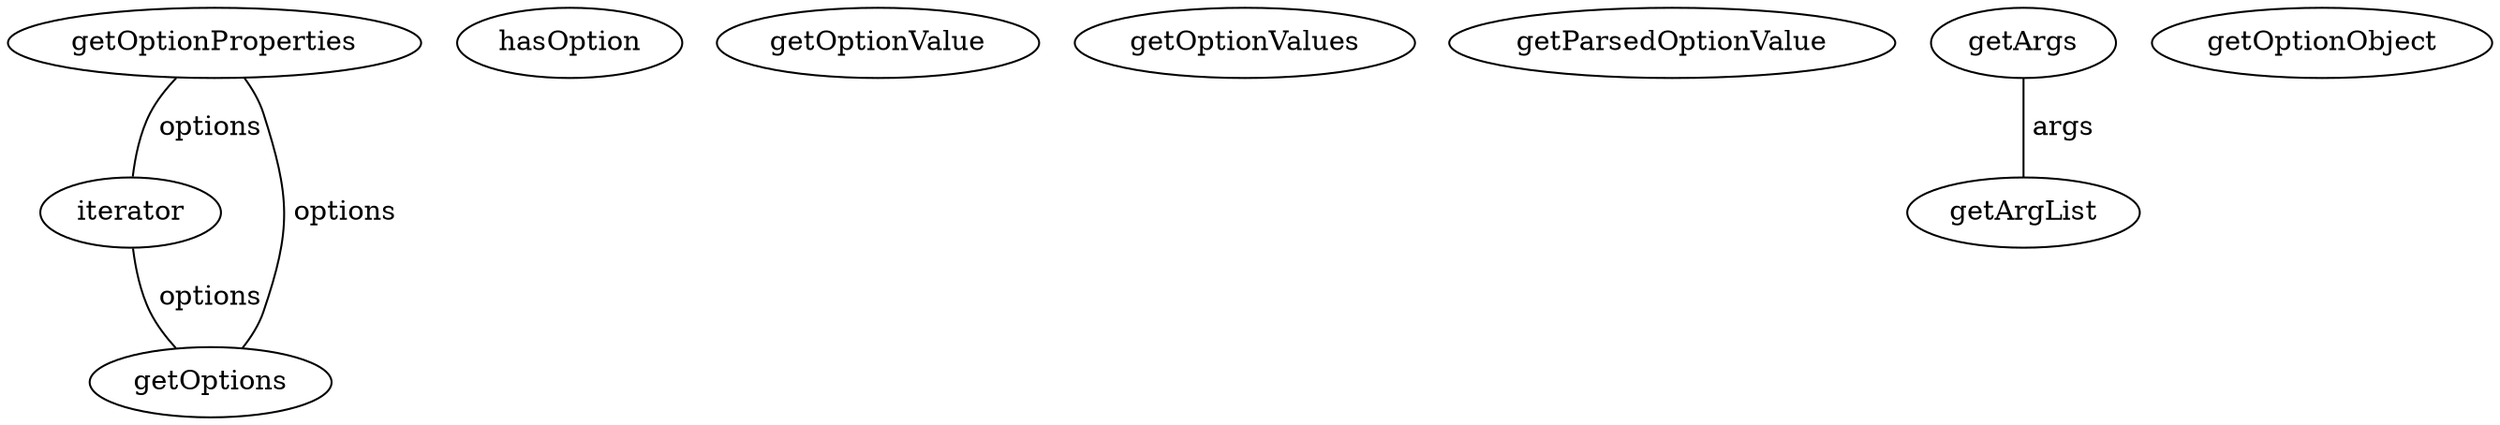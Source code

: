 digraph G {
getOptionProperties;
iterator;
hasOption;
getOptionValue;
getOptionValues;
getParsedOptionValue;
getOptions;
getArgs;
getArgList;
getOptionObject;
getOptionProperties -> iterator [label=" options", dir=none];
getOptionProperties -> getOptions [label=" options", dir=none];
iterator -> getOptions [label=" options", dir=none];
getArgs -> getArgList [label=" args", dir=none];
}